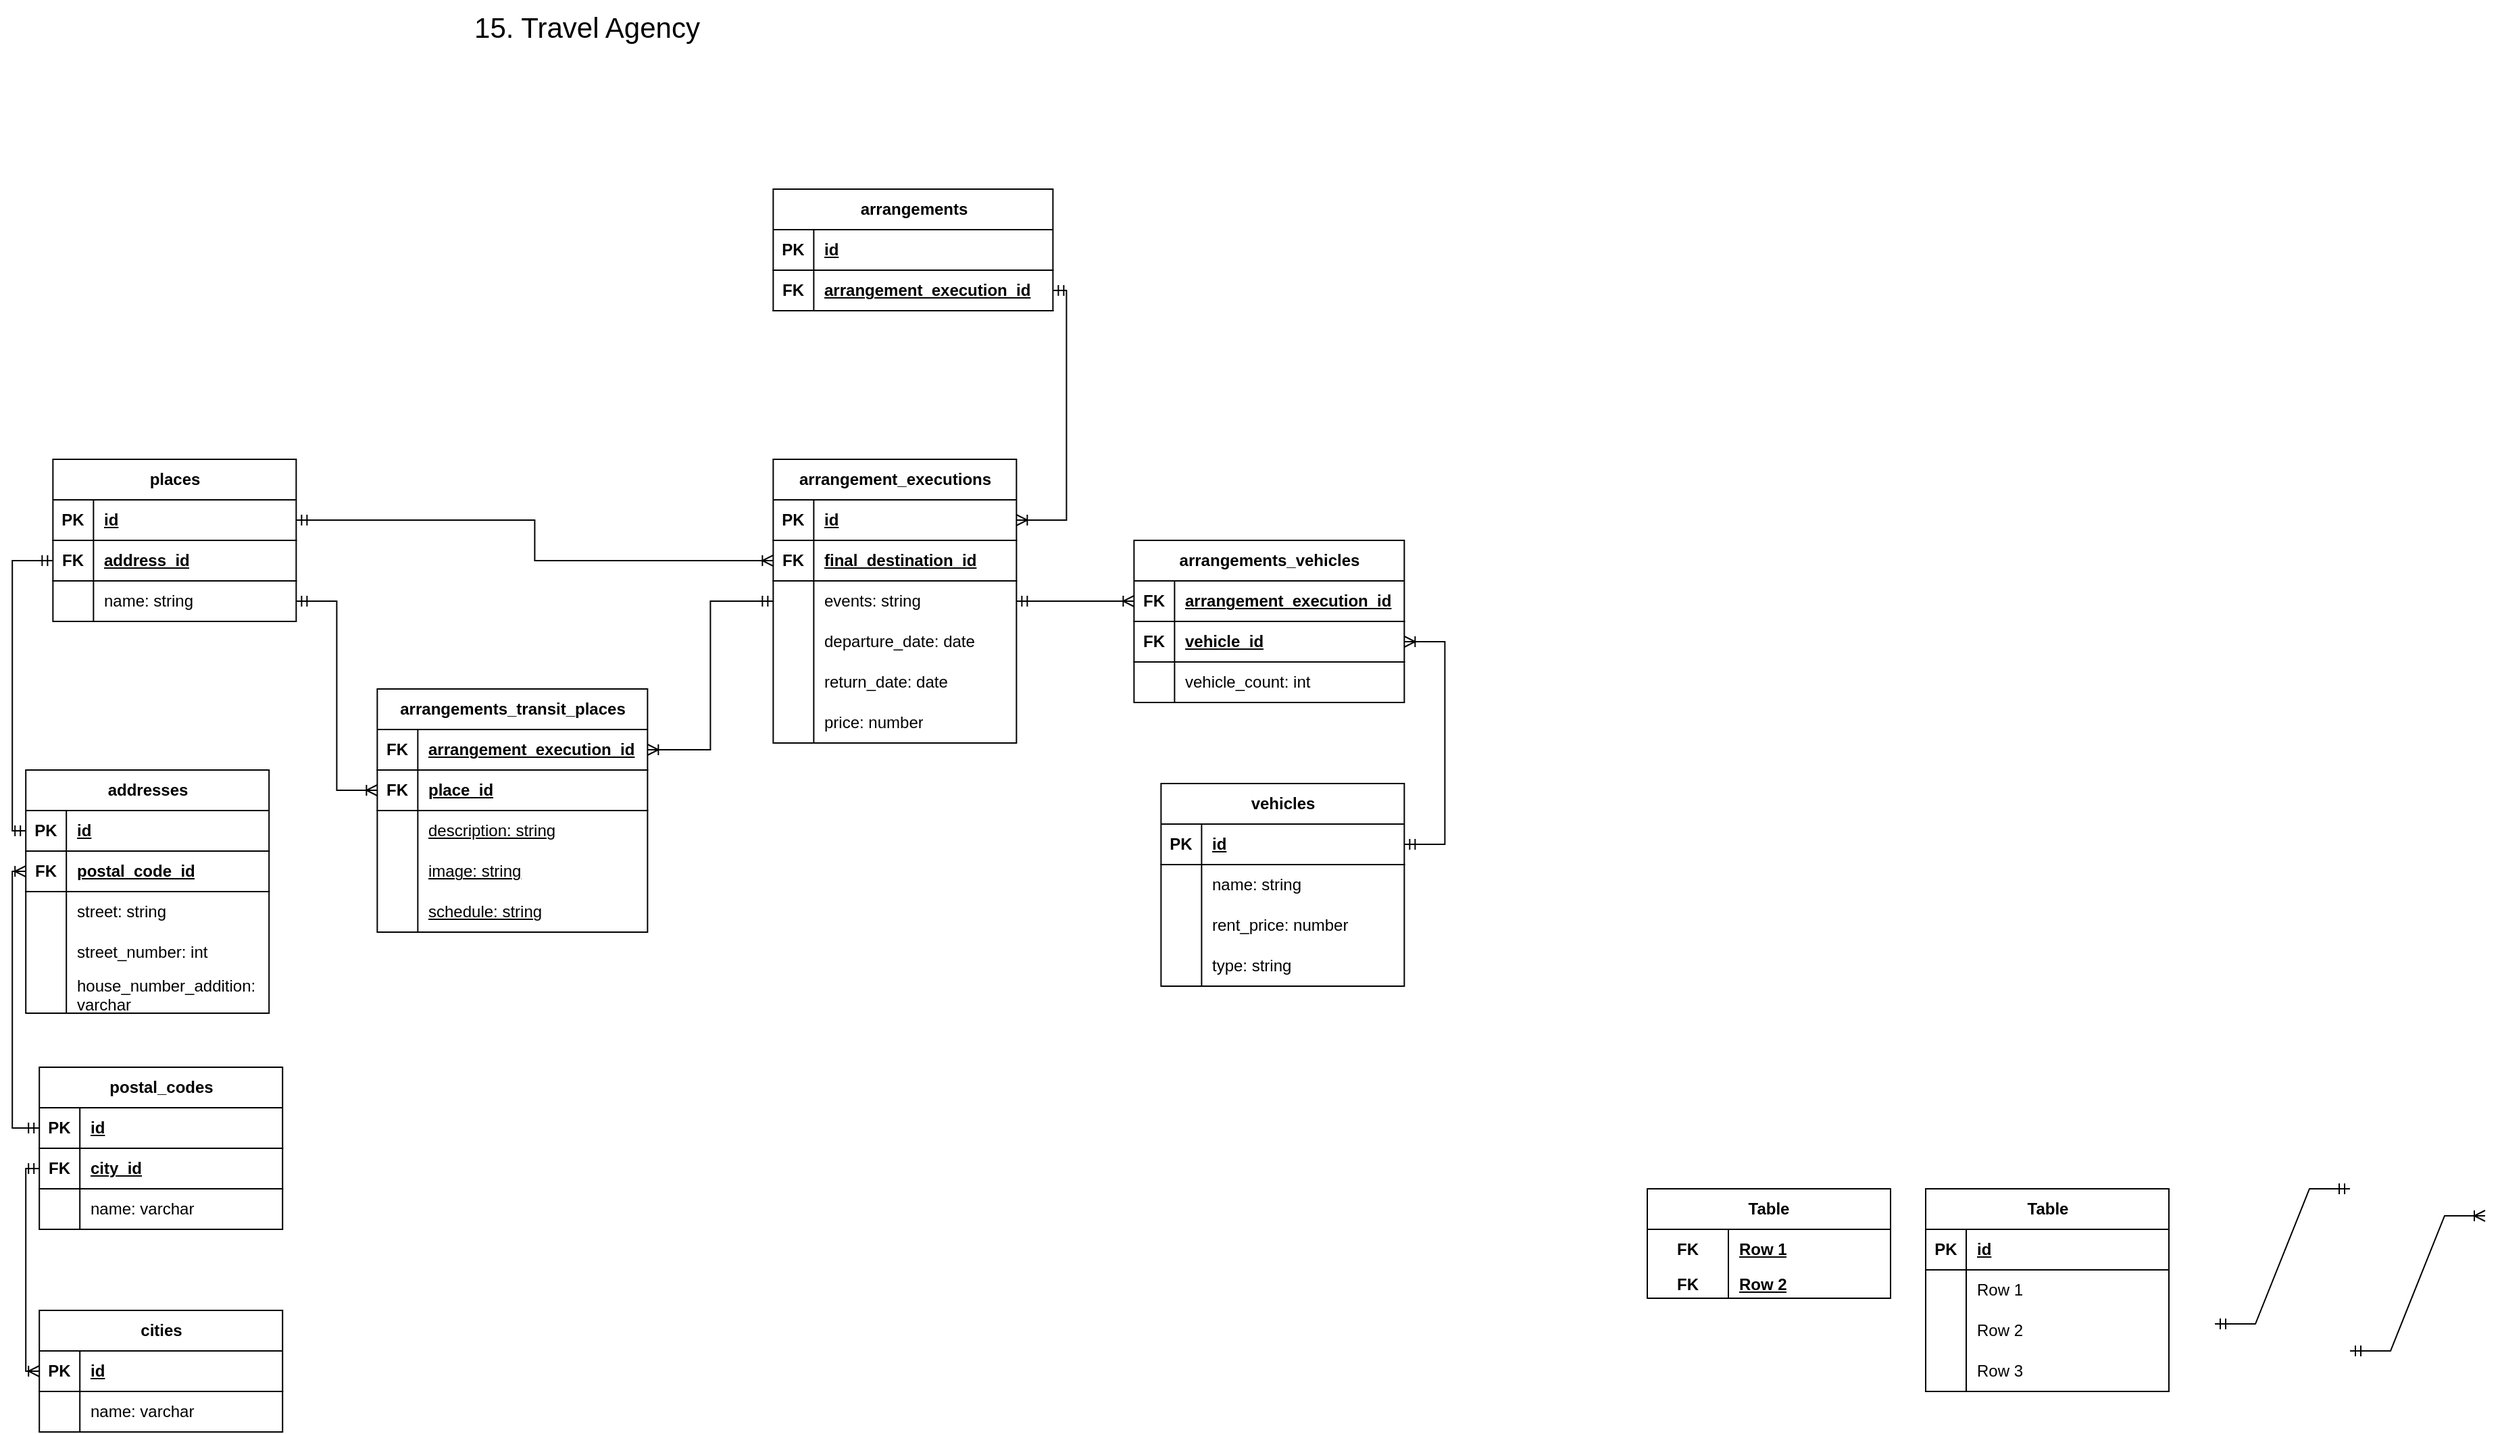 <mxfile version="28.1.1">
  <diagram name="Seite-1" id="urB55RUtCg_s1RahDvo6">
    <mxGraphModel dx="3420" dy="1351" grid="1" gridSize="10" guides="1" tooltips="1" connect="1" arrows="1" fold="1" page="1" pageScale="1" pageWidth="827" pageHeight="1169" math="0" shadow="0">
      <root>
        <mxCell id="0" />
        <mxCell id="1" parent="0" />
        <mxCell id="_gTQjSwzwXfEFSfCYyLg-3" value="&lt;font style=&quot;font-size: 21px;&quot;&gt;15. Travel Agency&lt;/font&gt;" style="text;html=1;align=center;verticalAlign=middle;resizable=0;points=[];autosize=1;strokeColor=none;fillColor=none;" parent="1" vertex="1">
          <mxGeometry x="-370" y="80" width="190" height="40" as="geometry" />
        </mxCell>
        <mxCell id="hKWbNwqri_HX_HEtsXe0-7" value="arrangement_executions" style="shape=table;startSize=30;container=1;collapsible=1;childLayout=tableLayout;fixedRows=1;rowLines=0;fontStyle=1;align=center;resizeLast=1;html=1;" parent="1" vertex="1">
          <mxGeometry x="-136.82" y="420" width="180" height="210" as="geometry" />
        </mxCell>
        <mxCell id="hKWbNwqri_HX_HEtsXe0-8" value="" style="shape=tableRow;horizontal=0;startSize=0;swimlaneHead=0;swimlaneBody=0;fillColor=none;collapsible=0;dropTarget=0;points=[[0,0.5],[1,0.5]];portConstraint=eastwest;top=0;left=0;right=0;bottom=1;" parent="hKWbNwqri_HX_HEtsXe0-7" vertex="1">
          <mxGeometry y="30" width="180" height="30" as="geometry" />
        </mxCell>
        <mxCell id="hKWbNwqri_HX_HEtsXe0-9" value="PK" style="shape=partialRectangle;connectable=0;fillColor=none;top=0;left=0;bottom=0;right=0;fontStyle=1;overflow=hidden;whiteSpace=wrap;html=1;" parent="hKWbNwqri_HX_HEtsXe0-8" vertex="1">
          <mxGeometry width="30" height="30" as="geometry">
            <mxRectangle width="30" height="30" as="alternateBounds" />
          </mxGeometry>
        </mxCell>
        <mxCell id="hKWbNwqri_HX_HEtsXe0-10" value="id" style="shape=partialRectangle;connectable=0;fillColor=none;top=0;left=0;bottom=0;right=0;align=left;spacingLeft=6;fontStyle=5;overflow=hidden;whiteSpace=wrap;html=1;" parent="hKWbNwqri_HX_HEtsXe0-8" vertex="1">
          <mxGeometry x="30" width="150" height="30" as="geometry">
            <mxRectangle width="150" height="30" as="alternateBounds" />
          </mxGeometry>
        </mxCell>
        <mxCell id="hKWbNwqri_HX_HEtsXe0-61" value="" style="shape=tableRow;horizontal=0;startSize=0;swimlaneHead=0;swimlaneBody=0;fillColor=none;collapsible=0;dropTarget=0;points=[[0,0.5],[1,0.5]];portConstraint=eastwest;top=0;left=0;right=0;bottom=1;" parent="hKWbNwqri_HX_HEtsXe0-7" vertex="1">
          <mxGeometry y="60" width="180" height="30" as="geometry" />
        </mxCell>
        <mxCell id="hKWbNwqri_HX_HEtsXe0-62" value="FK" style="shape=partialRectangle;connectable=0;fillColor=none;top=0;left=0;bottom=0;right=0;fontStyle=1;overflow=hidden;whiteSpace=wrap;html=1;" parent="hKWbNwqri_HX_HEtsXe0-61" vertex="1">
          <mxGeometry width="30" height="30" as="geometry">
            <mxRectangle width="30" height="30" as="alternateBounds" />
          </mxGeometry>
        </mxCell>
        <mxCell id="hKWbNwqri_HX_HEtsXe0-63" value="final_destination_id" style="shape=partialRectangle;connectable=0;fillColor=none;top=0;left=0;bottom=0;right=0;align=left;spacingLeft=6;fontStyle=5;overflow=hidden;whiteSpace=wrap;html=1;" parent="hKWbNwqri_HX_HEtsXe0-61" vertex="1">
          <mxGeometry x="30" width="150" height="30" as="geometry">
            <mxRectangle width="150" height="30" as="alternateBounds" />
          </mxGeometry>
        </mxCell>
        <mxCell id="hKWbNwqri_HX_HEtsXe0-11" value="" style="shape=tableRow;horizontal=0;startSize=0;swimlaneHead=0;swimlaneBody=0;fillColor=none;collapsible=0;dropTarget=0;points=[[0,0.5],[1,0.5]];portConstraint=eastwest;top=0;left=0;right=0;bottom=0;" parent="hKWbNwqri_HX_HEtsXe0-7" vertex="1">
          <mxGeometry y="90" width="180" height="30" as="geometry" />
        </mxCell>
        <mxCell id="hKWbNwqri_HX_HEtsXe0-12" value="" style="shape=partialRectangle;connectable=0;fillColor=none;top=0;left=0;bottom=0;right=0;editable=1;overflow=hidden;whiteSpace=wrap;html=1;" parent="hKWbNwqri_HX_HEtsXe0-11" vertex="1">
          <mxGeometry width="30" height="30" as="geometry">
            <mxRectangle width="30" height="30" as="alternateBounds" />
          </mxGeometry>
        </mxCell>
        <mxCell id="hKWbNwqri_HX_HEtsXe0-13" value="events: string" style="shape=partialRectangle;connectable=0;fillColor=none;top=0;left=0;bottom=0;right=0;align=left;spacingLeft=6;overflow=hidden;whiteSpace=wrap;html=1;" parent="hKWbNwqri_HX_HEtsXe0-11" vertex="1">
          <mxGeometry x="30" width="150" height="30" as="geometry">
            <mxRectangle width="150" height="30" as="alternateBounds" />
          </mxGeometry>
        </mxCell>
        <mxCell id="hKWbNwqri_HX_HEtsXe0-14" value="" style="shape=tableRow;horizontal=0;startSize=0;swimlaneHead=0;swimlaneBody=0;fillColor=none;collapsible=0;dropTarget=0;points=[[0,0.5],[1,0.5]];portConstraint=eastwest;top=0;left=0;right=0;bottom=0;" parent="hKWbNwqri_HX_HEtsXe0-7" vertex="1">
          <mxGeometry y="120" width="180" height="30" as="geometry" />
        </mxCell>
        <mxCell id="hKWbNwqri_HX_HEtsXe0-15" value="" style="shape=partialRectangle;connectable=0;fillColor=none;top=0;left=0;bottom=0;right=0;editable=1;overflow=hidden;whiteSpace=wrap;html=1;" parent="hKWbNwqri_HX_HEtsXe0-14" vertex="1">
          <mxGeometry width="30" height="30" as="geometry">
            <mxRectangle width="30" height="30" as="alternateBounds" />
          </mxGeometry>
        </mxCell>
        <mxCell id="hKWbNwqri_HX_HEtsXe0-16" value="departure_date: date" style="shape=partialRectangle;connectable=0;fillColor=none;top=0;left=0;bottom=0;right=0;align=left;spacingLeft=6;overflow=hidden;whiteSpace=wrap;html=1;" parent="hKWbNwqri_HX_HEtsXe0-14" vertex="1">
          <mxGeometry x="30" width="150" height="30" as="geometry">
            <mxRectangle width="150" height="30" as="alternateBounds" />
          </mxGeometry>
        </mxCell>
        <mxCell id="hKWbNwqri_HX_HEtsXe0-17" value="" style="shape=tableRow;horizontal=0;startSize=0;swimlaneHead=0;swimlaneBody=0;fillColor=none;collapsible=0;dropTarget=0;points=[[0,0.5],[1,0.5]];portConstraint=eastwest;top=0;left=0;right=0;bottom=0;" parent="hKWbNwqri_HX_HEtsXe0-7" vertex="1">
          <mxGeometry y="150" width="180" height="30" as="geometry" />
        </mxCell>
        <mxCell id="hKWbNwqri_HX_HEtsXe0-18" value="" style="shape=partialRectangle;connectable=0;fillColor=none;top=0;left=0;bottom=0;right=0;editable=1;overflow=hidden;whiteSpace=wrap;html=1;" parent="hKWbNwqri_HX_HEtsXe0-17" vertex="1">
          <mxGeometry width="30" height="30" as="geometry">
            <mxRectangle width="30" height="30" as="alternateBounds" />
          </mxGeometry>
        </mxCell>
        <mxCell id="hKWbNwqri_HX_HEtsXe0-19" value="return_date: date" style="shape=partialRectangle;connectable=0;fillColor=none;top=0;left=0;bottom=0;right=0;align=left;spacingLeft=6;overflow=hidden;whiteSpace=wrap;html=1;" parent="hKWbNwqri_HX_HEtsXe0-17" vertex="1">
          <mxGeometry x="30" width="150" height="30" as="geometry">
            <mxRectangle width="150" height="30" as="alternateBounds" />
          </mxGeometry>
        </mxCell>
        <mxCell id="hKWbNwqri_HX_HEtsXe0-113" value="" style="shape=tableRow;horizontal=0;startSize=0;swimlaneHead=0;swimlaneBody=0;fillColor=none;collapsible=0;dropTarget=0;points=[[0,0.5],[1,0.5]];portConstraint=eastwest;top=0;left=0;right=0;bottom=0;" parent="hKWbNwqri_HX_HEtsXe0-7" vertex="1">
          <mxGeometry y="180" width="180" height="30" as="geometry" />
        </mxCell>
        <mxCell id="hKWbNwqri_HX_HEtsXe0-114" value="" style="shape=partialRectangle;connectable=0;fillColor=none;top=0;left=0;bottom=0;right=0;editable=1;overflow=hidden;whiteSpace=wrap;html=1;" parent="hKWbNwqri_HX_HEtsXe0-113" vertex="1">
          <mxGeometry width="30" height="30" as="geometry">
            <mxRectangle width="30" height="30" as="alternateBounds" />
          </mxGeometry>
        </mxCell>
        <mxCell id="hKWbNwqri_HX_HEtsXe0-115" value="price: number" style="shape=partialRectangle;connectable=0;fillColor=none;top=0;left=0;bottom=0;right=0;align=left;spacingLeft=6;overflow=hidden;whiteSpace=wrap;html=1;" parent="hKWbNwqri_HX_HEtsXe0-113" vertex="1">
          <mxGeometry x="30" width="150" height="30" as="geometry">
            <mxRectangle width="150" height="30" as="alternateBounds" />
          </mxGeometry>
        </mxCell>
        <mxCell id="hKWbNwqri_HX_HEtsXe0-20" value="places" style="shape=table;startSize=30;container=1;collapsible=1;childLayout=tableLayout;fixedRows=1;rowLines=0;fontStyle=1;align=center;resizeLast=1;html=1;" parent="1" vertex="1">
          <mxGeometry x="-669.82" y="420" width="180" height="120" as="geometry" />
        </mxCell>
        <mxCell id="hKWbNwqri_HX_HEtsXe0-21" value="" style="shape=tableRow;horizontal=0;startSize=0;swimlaneHead=0;swimlaneBody=0;fillColor=none;collapsible=0;dropTarget=0;points=[[0,0.5],[1,0.5]];portConstraint=eastwest;top=0;left=0;right=0;bottom=1;" parent="hKWbNwqri_HX_HEtsXe0-20" vertex="1">
          <mxGeometry y="30" width="180" height="30" as="geometry" />
        </mxCell>
        <mxCell id="hKWbNwqri_HX_HEtsXe0-22" value="PK" style="shape=partialRectangle;connectable=0;fillColor=none;top=0;left=0;bottom=0;right=0;fontStyle=1;overflow=hidden;whiteSpace=wrap;html=1;" parent="hKWbNwqri_HX_HEtsXe0-21" vertex="1">
          <mxGeometry width="30" height="30" as="geometry">
            <mxRectangle width="30" height="30" as="alternateBounds" />
          </mxGeometry>
        </mxCell>
        <mxCell id="hKWbNwqri_HX_HEtsXe0-23" value="id" style="shape=partialRectangle;connectable=0;fillColor=none;top=0;left=0;bottom=0;right=0;align=left;spacingLeft=6;fontStyle=5;overflow=hidden;whiteSpace=wrap;html=1;" parent="hKWbNwqri_HX_HEtsXe0-21" vertex="1">
          <mxGeometry x="30" width="150" height="30" as="geometry">
            <mxRectangle width="150" height="30" as="alternateBounds" />
          </mxGeometry>
        </mxCell>
        <mxCell id="hKWbNwqri_HX_HEtsXe0-181" value="" style="shape=tableRow;horizontal=0;startSize=0;swimlaneHead=0;swimlaneBody=0;fillColor=none;collapsible=0;dropTarget=0;points=[[0,0.5],[1,0.5]];portConstraint=eastwest;top=0;left=0;right=0;bottom=1;" parent="hKWbNwqri_HX_HEtsXe0-20" vertex="1">
          <mxGeometry y="60" width="180" height="30" as="geometry" />
        </mxCell>
        <mxCell id="hKWbNwqri_HX_HEtsXe0-182" value="FK" style="shape=partialRectangle;connectable=0;fillColor=none;top=0;left=0;bottom=0;right=0;fontStyle=1;overflow=hidden;whiteSpace=wrap;html=1;" parent="hKWbNwqri_HX_HEtsXe0-181" vertex="1">
          <mxGeometry width="30" height="30" as="geometry">
            <mxRectangle width="30" height="30" as="alternateBounds" />
          </mxGeometry>
        </mxCell>
        <mxCell id="hKWbNwqri_HX_HEtsXe0-183" value="address_id" style="shape=partialRectangle;connectable=0;fillColor=none;top=0;left=0;bottom=0;right=0;align=left;spacingLeft=6;fontStyle=5;overflow=hidden;whiteSpace=wrap;html=1;" parent="hKWbNwqri_HX_HEtsXe0-181" vertex="1">
          <mxGeometry x="30" width="150" height="30" as="geometry">
            <mxRectangle width="150" height="30" as="alternateBounds" />
          </mxGeometry>
        </mxCell>
        <mxCell id="hKWbNwqri_HX_HEtsXe0-24" value="" style="shape=tableRow;horizontal=0;startSize=0;swimlaneHead=0;swimlaneBody=0;fillColor=none;collapsible=0;dropTarget=0;points=[[0,0.5],[1,0.5]];portConstraint=eastwest;top=0;left=0;right=0;bottom=0;" parent="hKWbNwqri_HX_HEtsXe0-20" vertex="1">
          <mxGeometry y="90" width="180" height="30" as="geometry" />
        </mxCell>
        <mxCell id="hKWbNwqri_HX_HEtsXe0-25" value="" style="shape=partialRectangle;connectable=0;fillColor=none;top=0;left=0;bottom=0;right=0;editable=1;overflow=hidden;whiteSpace=wrap;html=1;" parent="hKWbNwqri_HX_HEtsXe0-24" vertex="1">
          <mxGeometry width="30" height="30" as="geometry">
            <mxRectangle width="30" height="30" as="alternateBounds" />
          </mxGeometry>
        </mxCell>
        <mxCell id="hKWbNwqri_HX_HEtsXe0-26" value="name: string" style="shape=partialRectangle;connectable=0;fillColor=none;top=0;left=0;bottom=0;right=0;align=left;spacingLeft=6;overflow=hidden;whiteSpace=wrap;html=1;" parent="hKWbNwqri_HX_HEtsXe0-24" vertex="1">
          <mxGeometry x="30" width="150" height="30" as="geometry">
            <mxRectangle width="150" height="30" as="alternateBounds" />
          </mxGeometry>
        </mxCell>
        <mxCell id="hKWbNwqri_HX_HEtsXe0-60" value="" style="edgeStyle=orthogonalEdgeStyle;fontSize=12;html=1;endArrow=ERoneToMany;startArrow=ERmandOne;rounded=0;exitX=1;exitY=0.5;exitDx=0;exitDy=0;entryX=0;entryY=0.5;entryDx=0;entryDy=0;" parent="1" source="hKWbNwqri_HX_HEtsXe0-21" target="hKWbNwqri_HX_HEtsXe0-61" edge="1">
          <mxGeometry width="100" height="100" relative="1" as="geometry">
            <mxPoint x="-246.82" y="465" as="sourcePoint" />
            <mxPoint x="-86.82" y="650" as="targetPoint" />
          </mxGeometry>
        </mxCell>
        <mxCell id="hKWbNwqri_HX_HEtsXe0-71" value="" style="edgeStyle=orthogonalEdgeStyle;fontSize=12;html=1;endArrow=ERoneToMany;startArrow=ERmandOne;rounded=0;entryX=1;entryY=0.5;entryDx=0;entryDy=0;exitX=0;exitY=0.5;exitDx=0;exitDy=0;" parent="1" source="hKWbNwqri_HX_HEtsXe0-11" target="hKWbNwqri_HX_HEtsXe0-360" edge="1">
          <mxGeometry width="100" height="100" relative="1" as="geometry">
            <mxPoint x="-196.82" y="790" as="sourcePoint" />
            <mxPoint x="-246.82" y="655" as="targetPoint" />
          </mxGeometry>
        </mxCell>
        <mxCell id="hKWbNwqri_HX_HEtsXe0-72" value="" style="edgeStyle=orthogonalEdgeStyle;fontSize=12;html=1;endArrow=ERoneToMany;startArrow=ERmandOne;rounded=0;entryX=0;entryY=0.5;entryDx=0;entryDy=0;exitX=1;exitY=0.5;exitDx=0;exitDy=0;" parent="1" source="hKWbNwqri_HX_HEtsXe0-24" target="hKWbNwqri_HX_HEtsXe0-372" edge="1">
          <mxGeometry width="100" height="100" relative="1" as="geometry">
            <mxPoint x="-566.82" y="765" as="sourcePoint" />
            <mxPoint x="-426.82" y="680.5" as="targetPoint" />
          </mxGeometry>
        </mxCell>
        <mxCell id="hKWbNwqri_HX_HEtsXe0-116" value="vehicles" style="shape=table;startSize=30;container=1;collapsible=1;childLayout=tableLayout;fixedRows=1;rowLines=0;fontStyle=1;align=center;resizeLast=1;html=1;" parent="1" vertex="1">
          <mxGeometry x="150.18" y="660" width="180" height="150" as="geometry" />
        </mxCell>
        <mxCell id="hKWbNwqri_HX_HEtsXe0-117" value="" style="shape=tableRow;horizontal=0;startSize=0;swimlaneHead=0;swimlaneBody=0;fillColor=none;collapsible=0;dropTarget=0;points=[[0,0.5],[1,0.5]];portConstraint=eastwest;top=0;left=0;right=0;bottom=1;" parent="hKWbNwqri_HX_HEtsXe0-116" vertex="1">
          <mxGeometry y="30" width="180" height="30" as="geometry" />
        </mxCell>
        <mxCell id="hKWbNwqri_HX_HEtsXe0-118" value="PK" style="shape=partialRectangle;connectable=0;fillColor=none;top=0;left=0;bottom=0;right=0;fontStyle=1;overflow=hidden;whiteSpace=wrap;html=1;" parent="hKWbNwqri_HX_HEtsXe0-117" vertex="1">
          <mxGeometry width="30" height="30" as="geometry">
            <mxRectangle width="30" height="30" as="alternateBounds" />
          </mxGeometry>
        </mxCell>
        <mxCell id="hKWbNwqri_HX_HEtsXe0-119" value="id" style="shape=partialRectangle;connectable=0;fillColor=none;top=0;left=0;bottom=0;right=0;align=left;spacingLeft=6;fontStyle=5;overflow=hidden;whiteSpace=wrap;html=1;" parent="hKWbNwqri_HX_HEtsXe0-117" vertex="1">
          <mxGeometry x="30" width="150" height="30" as="geometry">
            <mxRectangle width="150" height="30" as="alternateBounds" />
          </mxGeometry>
        </mxCell>
        <mxCell id="hKWbNwqri_HX_HEtsXe0-120" value="" style="shape=tableRow;horizontal=0;startSize=0;swimlaneHead=0;swimlaneBody=0;fillColor=none;collapsible=0;dropTarget=0;points=[[0,0.5],[1,0.5]];portConstraint=eastwest;top=0;left=0;right=0;bottom=0;" parent="hKWbNwqri_HX_HEtsXe0-116" vertex="1">
          <mxGeometry y="60" width="180" height="30" as="geometry" />
        </mxCell>
        <mxCell id="hKWbNwqri_HX_HEtsXe0-121" value="" style="shape=partialRectangle;connectable=0;fillColor=none;top=0;left=0;bottom=0;right=0;editable=1;overflow=hidden;whiteSpace=wrap;html=1;" parent="hKWbNwqri_HX_HEtsXe0-120" vertex="1">
          <mxGeometry width="30" height="30" as="geometry">
            <mxRectangle width="30" height="30" as="alternateBounds" />
          </mxGeometry>
        </mxCell>
        <mxCell id="hKWbNwqri_HX_HEtsXe0-122" value="name: string" style="shape=partialRectangle;connectable=0;fillColor=none;top=0;left=0;bottom=0;right=0;align=left;spacingLeft=6;overflow=hidden;whiteSpace=wrap;html=1;" parent="hKWbNwqri_HX_HEtsXe0-120" vertex="1">
          <mxGeometry x="30" width="150" height="30" as="geometry">
            <mxRectangle width="150" height="30" as="alternateBounds" />
          </mxGeometry>
        </mxCell>
        <mxCell id="hKWbNwqri_HX_HEtsXe0-126" value="" style="shape=tableRow;horizontal=0;startSize=0;swimlaneHead=0;swimlaneBody=0;fillColor=none;collapsible=0;dropTarget=0;points=[[0,0.5],[1,0.5]];portConstraint=eastwest;top=0;left=0;right=0;bottom=0;" parent="hKWbNwqri_HX_HEtsXe0-116" vertex="1">
          <mxGeometry y="90" width="180" height="30" as="geometry" />
        </mxCell>
        <mxCell id="hKWbNwqri_HX_HEtsXe0-127" value="" style="shape=partialRectangle;connectable=0;fillColor=none;top=0;left=0;bottom=0;right=0;editable=1;overflow=hidden;whiteSpace=wrap;html=1;" parent="hKWbNwqri_HX_HEtsXe0-126" vertex="1">
          <mxGeometry width="30" height="30" as="geometry">
            <mxRectangle width="30" height="30" as="alternateBounds" />
          </mxGeometry>
        </mxCell>
        <mxCell id="hKWbNwqri_HX_HEtsXe0-128" value="rent_price: number" style="shape=partialRectangle;connectable=0;fillColor=none;top=0;left=0;bottom=0;right=0;align=left;spacingLeft=6;overflow=hidden;whiteSpace=wrap;html=1;" parent="hKWbNwqri_HX_HEtsXe0-126" vertex="1">
          <mxGeometry x="30" width="150" height="30" as="geometry">
            <mxRectangle width="150" height="30" as="alternateBounds" />
          </mxGeometry>
        </mxCell>
        <mxCell id="hKWbNwqri_HX_HEtsXe0-138" value="" style="shape=tableRow;horizontal=0;startSize=0;swimlaneHead=0;swimlaneBody=0;fillColor=none;collapsible=0;dropTarget=0;points=[[0,0.5],[1,0.5]];portConstraint=eastwest;top=0;left=0;right=0;bottom=0;" parent="hKWbNwqri_HX_HEtsXe0-116" vertex="1">
          <mxGeometry y="120" width="180" height="30" as="geometry" />
        </mxCell>
        <mxCell id="hKWbNwqri_HX_HEtsXe0-139" value="" style="shape=partialRectangle;connectable=0;fillColor=none;top=0;left=0;bottom=0;right=0;editable=1;overflow=hidden;whiteSpace=wrap;html=1;" parent="hKWbNwqri_HX_HEtsXe0-138" vertex="1">
          <mxGeometry width="30" height="30" as="geometry">
            <mxRectangle width="30" height="30" as="alternateBounds" />
          </mxGeometry>
        </mxCell>
        <mxCell id="hKWbNwqri_HX_HEtsXe0-140" value="type: string" style="shape=partialRectangle;connectable=0;fillColor=none;top=0;left=0;bottom=0;right=0;align=left;spacingLeft=6;overflow=hidden;whiteSpace=wrap;html=1;" parent="hKWbNwqri_HX_HEtsXe0-138" vertex="1">
          <mxGeometry x="30" width="150" height="30" as="geometry">
            <mxRectangle width="150" height="30" as="alternateBounds" />
          </mxGeometry>
        </mxCell>
        <mxCell id="hKWbNwqri_HX_HEtsXe0-136" value="" style="edgeStyle=orthogonalEdgeStyle;fontSize=12;html=1;endArrow=ERoneToMany;startArrow=ERmandOne;rounded=0;entryX=1;entryY=0.5;entryDx=0;entryDy=0;exitX=1;exitY=0.5;exitDx=0;exitDy=0;" parent="1" source="hKWbNwqri_HX_HEtsXe0-117" target="hKWbNwqri_HX_HEtsXe0-157" edge="1">
          <mxGeometry width="100" height="100" relative="1" as="geometry">
            <mxPoint x="466.1" y="742.5" as="sourcePoint" />
            <mxPoint x="656.1" y="600" as="targetPoint" />
            <Array as="points">
              <mxPoint x="360.18" y="705" />
              <mxPoint x="360.18" y="555" />
            </Array>
          </mxGeometry>
        </mxCell>
        <mxCell id="hKWbNwqri_HX_HEtsXe0-137" value="" style="edgeStyle=orthogonalEdgeStyle;fontSize=12;html=1;endArrow=ERoneToMany;startArrow=ERmandOne;rounded=0;entryX=0;entryY=0.5;entryDx=0;entryDy=0;exitX=1;exitY=0.5;exitDx=0;exitDy=0;" parent="1" source="hKWbNwqri_HX_HEtsXe0-11" target="hKWbNwqri_HX_HEtsXe0-145" edge="1">
          <mxGeometry width="100" height="100" relative="1" as="geometry">
            <mxPoint x="73.18" y="465" as="sourcePoint" />
            <mxPoint x="143.18" y="465" as="targetPoint" />
          </mxGeometry>
        </mxCell>
        <mxCell id="hKWbNwqri_HX_HEtsXe0-144" value="arrangements_vehicles" style="shape=table;startSize=30;container=1;collapsible=1;childLayout=tableLayout;fixedRows=1;rowLines=0;fontStyle=1;align=center;resizeLast=1;html=1;" parent="1" vertex="1">
          <mxGeometry x="130.18" y="480" width="200" height="120" as="geometry" />
        </mxCell>
        <mxCell id="hKWbNwqri_HX_HEtsXe0-145" value="" style="shape=tableRow;horizontal=0;startSize=0;swimlaneHead=0;swimlaneBody=0;fillColor=none;collapsible=0;dropTarget=0;points=[[0,0.5],[1,0.5]];portConstraint=eastwest;top=0;left=0;right=0;bottom=1;" parent="hKWbNwqri_HX_HEtsXe0-144" vertex="1">
          <mxGeometry y="30" width="200" height="30" as="geometry" />
        </mxCell>
        <mxCell id="hKWbNwqri_HX_HEtsXe0-146" value="FK" style="shape=partialRectangle;connectable=0;fillColor=none;top=0;left=0;bottom=0;right=0;fontStyle=1;overflow=hidden;whiteSpace=wrap;html=1;" parent="hKWbNwqri_HX_HEtsXe0-145" vertex="1">
          <mxGeometry width="30" height="30" as="geometry">
            <mxRectangle width="30" height="30" as="alternateBounds" />
          </mxGeometry>
        </mxCell>
        <mxCell id="hKWbNwqri_HX_HEtsXe0-147" value="&lt;span style=&quot;text-align: center; text-wrap-mode: nowrap;&quot;&gt;arrangement_execution_id&lt;/span&gt;" style="shape=partialRectangle;connectable=0;fillColor=none;top=0;left=0;bottom=0;right=0;align=left;spacingLeft=6;fontStyle=5;overflow=hidden;whiteSpace=wrap;html=1;" parent="hKWbNwqri_HX_HEtsXe0-145" vertex="1">
          <mxGeometry x="30" width="170" height="30" as="geometry">
            <mxRectangle width="170" height="30" as="alternateBounds" />
          </mxGeometry>
        </mxCell>
        <mxCell id="hKWbNwqri_HX_HEtsXe0-157" value="" style="shape=tableRow;horizontal=0;startSize=0;swimlaneHead=0;swimlaneBody=0;fillColor=none;collapsible=0;dropTarget=0;points=[[0,0.5],[1,0.5]];portConstraint=eastwest;top=0;left=0;right=0;bottom=1;" parent="hKWbNwqri_HX_HEtsXe0-144" vertex="1">
          <mxGeometry y="60" width="200" height="30" as="geometry" />
        </mxCell>
        <mxCell id="hKWbNwqri_HX_HEtsXe0-158" value="FK" style="shape=partialRectangle;connectable=0;fillColor=none;top=0;left=0;bottom=0;right=0;fontStyle=1;overflow=hidden;whiteSpace=wrap;html=1;" parent="hKWbNwqri_HX_HEtsXe0-157" vertex="1">
          <mxGeometry width="30" height="30" as="geometry">
            <mxRectangle width="30" height="30" as="alternateBounds" />
          </mxGeometry>
        </mxCell>
        <mxCell id="hKWbNwqri_HX_HEtsXe0-159" value="&lt;span style=&quot;text-align: center; text-wrap-mode: nowrap;&quot;&gt;vehicle_id&lt;/span&gt;" style="shape=partialRectangle;connectable=0;fillColor=none;top=0;left=0;bottom=0;right=0;align=left;spacingLeft=6;fontStyle=5;overflow=hidden;whiteSpace=wrap;html=1;" parent="hKWbNwqri_HX_HEtsXe0-157" vertex="1">
          <mxGeometry x="30" width="170" height="30" as="geometry">
            <mxRectangle width="170" height="30" as="alternateBounds" />
          </mxGeometry>
        </mxCell>
        <mxCell id="hKWbNwqri_HX_HEtsXe0-148" value="" style="shape=tableRow;horizontal=0;startSize=0;swimlaneHead=0;swimlaneBody=0;fillColor=none;collapsible=0;dropTarget=0;points=[[0,0.5],[1,0.5]];portConstraint=eastwest;top=0;left=0;right=0;bottom=0;" parent="hKWbNwqri_HX_HEtsXe0-144" vertex="1">
          <mxGeometry y="90" width="200" height="30" as="geometry" />
        </mxCell>
        <mxCell id="hKWbNwqri_HX_HEtsXe0-149" value="" style="shape=partialRectangle;connectable=0;fillColor=none;top=0;left=0;bottom=0;right=0;editable=1;overflow=hidden;whiteSpace=wrap;html=1;" parent="hKWbNwqri_HX_HEtsXe0-148" vertex="1">
          <mxGeometry width="30" height="30" as="geometry">
            <mxRectangle width="30" height="30" as="alternateBounds" />
          </mxGeometry>
        </mxCell>
        <mxCell id="hKWbNwqri_HX_HEtsXe0-150" value="vehicle_count: int" style="shape=partialRectangle;connectable=0;fillColor=none;top=0;left=0;bottom=0;right=0;align=left;spacingLeft=6;overflow=hidden;whiteSpace=wrap;html=1;" parent="hKWbNwqri_HX_HEtsXe0-148" vertex="1">
          <mxGeometry x="30" width="170" height="30" as="geometry">
            <mxRectangle width="170" height="30" as="alternateBounds" />
          </mxGeometry>
        </mxCell>
        <mxCell id="hKWbNwqri_HX_HEtsXe0-184" value="addresses" style="shape=table;startSize=30;container=1;collapsible=1;childLayout=tableLayout;fixedRows=1;rowLines=0;fontStyle=1;align=center;resizeLast=1;html=1;" parent="1" vertex="1">
          <mxGeometry x="-689.9" y="650" width="180" height="180" as="geometry" />
        </mxCell>
        <mxCell id="hKWbNwqri_HX_HEtsXe0-185" value="" style="shape=tableRow;horizontal=0;startSize=0;swimlaneHead=0;swimlaneBody=0;fillColor=none;collapsible=0;dropTarget=0;points=[[0,0.5],[1,0.5]];portConstraint=eastwest;top=0;left=0;right=0;bottom=1;" parent="hKWbNwqri_HX_HEtsXe0-184" vertex="1">
          <mxGeometry y="30" width="180" height="30" as="geometry" />
        </mxCell>
        <mxCell id="hKWbNwqri_HX_HEtsXe0-186" value="PK" style="shape=partialRectangle;connectable=0;fillColor=none;top=0;left=0;bottom=0;right=0;fontStyle=1;overflow=hidden;whiteSpace=wrap;html=1;" parent="hKWbNwqri_HX_HEtsXe0-185" vertex="1">
          <mxGeometry width="30" height="30" as="geometry">
            <mxRectangle width="30" height="30" as="alternateBounds" />
          </mxGeometry>
        </mxCell>
        <mxCell id="hKWbNwqri_HX_HEtsXe0-187" value="id" style="shape=partialRectangle;connectable=0;fillColor=none;top=0;left=0;bottom=0;right=0;align=left;spacingLeft=6;fontStyle=5;overflow=hidden;whiteSpace=wrap;html=1;" parent="hKWbNwqri_HX_HEtsXe0-185" vertex="1">
          <mxGeometry x="30" width="150" height="30" as="geometry">
            <mxRectangle width="150" height="30" as="alternateBounds" />
          </mxGeometry>
        </mxCell>
        <mxCell id="hKWbNwqri_HX_HEtsXe0-245" value="" style="shape=tableRow;horizontal=0;startSize=0;swimlaneHead=0;swimlaneBody=0;fillColor=none;collapsible=0;dropTarget=0;points=[[0,0.5],[1,0.5]];portConstraint=eastwest;top=0;left=0;right=0;bottom=1;" parent="hKWbNwqri_HX_HEtsXe0-184" vertex="1">
          <mxGeometry y="60" width="180" height="30" as="geometry" />
        </mxCell>
        <mxCell id="hKWbNwqri_HX_HEtsXe0-246" value="FK" style="shape=partialRectangle;connectable=0;fillColor=none;top=0;left=0;bottom=0;right=0;fontStyle=1;overflow=hidden;whiteSpace=wrap;html=1;" parent="hKWbNwqri_HX_HEtsXe0-245" vertex="1">
          <mxGeometry width="30" height="30" as="geometry">
            <mxRectangle width="30" height="30" as="alternateBounds" />
          </mxGeometry>
        </mxCell>
        <mxCell id="hKWbNwqri_HX_HEtsXe0-247" value="&lt;span style=&quot;text-align: center; text-wrap-mode: nowrap;&quot;&gt;postal_code_id&lt;/span&gt;" style="shape=partialRectangle;connectable=0;fillColor=none;top=0;left=0;bottom=0;right=0;align=left;spacingLeft=6;fontStyle=5;overflow=hidden;whiteSpace=wrap;html=1;" parent="hKWbNwqri_HX_HEtsXe0-245" vertex="1">
          <mxGeometry x="30" width="150" height="30" as="geometry">
            <mxRectangle width="150" height="30" as="alternateBounds" />
          </mxGeometry>
        </mxCell>
        <mxCell id="hKWbNwqri_HX_HEtsXe0-191" value="" style="shape=tableRow;horizontal=0;startSize=0;swimlaneHead=0;swimlaneBody=0;fillColor=none;collapsible=0;dropTarget=0;points=[[0,0.5],[1,0.5]];portConstraint=eastwest;top=0;left=0;right=0;bottom=0;" parent="hKWbNwqri_HX_HEtsXe0-184" vertex="1">
          <mxGeometry y="90" width="180" height="30" as="geometry" />
        </mxCell>
        <mxCell id="hKWbNwqri_HX_HEtsXe0-192" value="" style="shape=partialRectangle;connectable=0;fillColor=none;top=0;left=0;bottom=0;right=0;editable=1;overflow=hidden;whiteSpace=wrap;html=1;" parent="hKWbNwqri_HX_HEtsXe0-191" vertex="1">
          <mxGeometry width="30" height="30" as="geometry">
            <mxRectangle width="30" height="30" as="alternateBounds" />
          </mxGeometry>
        </mxCell>
        <mxCell id="hKWbNwqri_HX_HEtsXe0-193" value="street: string" style="shape=partialRectangle;connectable=0;fillColor=none;top=0;left=0;bottom=0;right=0;align=left;spacingLeft=6;overflow=hidden;whiteSpace=wrap;html=1;" parent="hKWbNwqri_HX_HEtsXe0-191" vertex="1">
          <mxGeometry x="30" width="150" height="30" as="geometry">
            <mxRectangle width="150" height="30" as="alternateBounds" />
          </mxGeometry>
        </mxCell>
        <mxCell id="hKWbNwqri_HX_HEtsXe0-194" value="" style="shape=tableRow;horizontal=0;startSize=0;swimlaneHead=0;swimlaneBody=0;fillColor=none;collapsible=0;dropTarget=0;points=[[0,0.5],[1,0.5]];portConstraint=eastwest;top=0;left=0;right=0;bottom=0;" parent="hKWbNwqri_HX_HEtsXe0-184" vertex="1">
          <mxGeometry y="120" width="180" height="30" as="geometry" />
        </mxCell>
        <mxCell id="hKWbNwqri_HX_HEtsXe0-195" value="" style="shape=partialRectangle;connectable=0;fillColor=none;top=0;left=0;bottom=0;right=0;editable=1;overflow=hidden;whiteSpace=wrap;html=1;" parent="hKWbNwqri_HX_HEtsXe0-194" vertex="1">
          <mxGeometry width="30" height="30" as="geometry">
            <mxRectangle width="30" height="30" as="alternateBounds" />
          </mxGeometry>
        </mxCell>
        <mxCell id="hKWbNwqri_HX_HEtsXe0-196" value="street_number: int" style="shape=partialRectangle;connectable=0;fillColor=none;top=0;left=0;bottom=0;right=0;align=left;spacingLeft=6;overflow=hidden;whiteSpace=wrap;html=1;" parent="hKWbNwqri_HX_HEtsXe0-194" vertex="1">
          <mxGeometry x="30" width="150" height="30" as="geometry">
            <mxRectangle width="150" height="30" as="alternateBounds" />
          </mxGeometry>
        </mxCell>
        <mxCell id="hKWbNwqri_HX_HEtsXe0-224" value="" style="shape=tableRow;horizontal=0;startSize=0;swimlaneHead=0;swimlaneBody=0;fillColor=none;collapsible=0;dropTarget=0;points=[[0,0.5],[1,0.5]];portConstraint=eastwest;top=0;left=0;right=0;bottom=0;" parent="hKWbNwqri_HX_HEtsXe0-184" vertex="1">
          <mxGeometry y="150" width="180" height="30" as="geometry" />
        </mxCell>
        <mxCell id="hKWbNwqri_HX_HEtsXe0-225" value="" style="shape=partialRectangle;connectable=0;fillColor=none;top=0;left=0;bottom=0;right=0;editable=1;overflow=hidden;whiteSpace=wrap;html=1;" parent="hKWbNwqri_HX_HEtsXe0-224" vertex="1">
          <mxGeometry width="30" height="30" as="geometry">
            <mxRectangle width="30" height="30" as="alternateBounds" />
          </mxGeometry>
        </mxCell>
        <mxCell id="hKWbNwqri_HX_HEtsXe0-226" value="house_number_addition: varchar" style="shape=partialRectangle;connectable=0;fillColor=none;top=0;left=0;bottom=0;right=0;align=left;spacingLeft=6;overflow=hidden;whiteSpace=wrap;html=1;" parent="hKWbNwqri_HX_HEtsXe0-224" vertex="1">
          <mxGeometry x="30" width="150" height="30" as="geometry">
            <mxRectangle width="150" height="30" as="alternateBounds" />
          </mxGeometry>
        </mxCell>
        <mxCell id="hKWbNwqri_HX_HEtsXe0-197" value="" style="edgeStyle=orthogonalEdgeStyle;fontSize=12;html=1;endArrow=ERmandOne;startArrow=ERmandOne;rounded=0;entryX=0;entryY=0.5;entryDx=0;entryDy=0;exitX=0;exitY=0.25;exitDx=0;exitDy=0;" parent="1" source="hKWbNwqri_HX_HEtsXe0-184" target="hKWbNwqri_HX_HEtsXe0-181" edge="1">
          <mxGeometry width="100" height="100" relative="1" as="geometry">
            <mxPoint x="-709.94" y="604" as="sourcePoint" />
            <mxPoint x="-869.86" y="404" as="targetPoint" />
          </mxGeometry>
        </mxCell>
        <mxCell id="hKWbNwqri_HX_HEtsXe0-227" value="cities" style="shape=table;startSize=30;container=1;collapsible=1;childLayout=tableLayout;fixedRows=1;rowLines=0;fontStyle=1;align=center;resizeLast=1;html=1;" parent="1" vertex="1">
          <mxGeometry x="-679.9" y="1050" width="180" height="90" as="geometry" />
        </mxCell>
        <mxCell id="hKWbNwqri_HX_HEtsXe0-228" value="" style="shape=tableRow;horizontal=0;startSize=0;swimlaneHead=0;swimlaneBody=0;fillColor=none;collapsible=0;dropTarget=0;points=[[0,0.5],[1,0.5]];portConstraint=eastwest;top=0;left=0;right=0;bottom=1;" parent="hKWbNwqri_HX_HEtsXe0-227" vertex="1">
          <mxGeometry y="30" width="180" height="30" as="geometry" />
        </mxCell>
        <mxCell id="hKWbNwqri_HX_HEtsXe0-229" value="PK" style="shape=partialRectangle;connectable=0;fillColor=none;top=0;left=0;bottom=0;right=0;fontStyle=1;overflow=hidden;whiteSpace=wrap;html=1;" parent="hKWbNwqri_HX_HEtsXe0-228" vertex="1">
          <mxGeometry width="30" height="30" as="geometry">
            <mxRectangle width="30" height="30" as="alternateBounds" />
          </mxGeometry>
        </mxCell>
        <mxCell id="hKWbNwqri_HX_HEtsXe0-230" value="id" style="shape=partialRectangle;connectable=0;fillColor=none;top=0;left=0;bottom=0;right=0;align=left;spacingLeft=6;fontStyle=5;overflow=hidden;whiteSpace=wrap;html=1;" parent="hKWbNwqri_HX_HEtsXe0-228" vertex="1">
          <mxGeometry x="30" width="150" height="30" as="geometry">
            <mxRectangle width="150" height="30" as="alternateBounds" />
          </mxGeometry>
        </mxCell>
        <mxCell id="hKWbNwqri_HX_HEtsXe0-231" value="" style="shape=tableRow;horizontal=0;startSize=0;swimlaneHead=0;swimlaneBody=0;fillColor=none;collapsible=0;dropTarget=0;points=[[0,0.5],[1,0.5]];portConstraint=eastwest;top=0;left=0;right=0;bottom=0;" parent="hKWbNwqri_HX_HEtsXe0-227" vertex="1">
          <mxGeometry y="60" width="180" height="30" as="geometry" />
        </mxCell>
        <mxCell id="hKWbNwqri_HX_HEtsXe0-232" value="" style="shape=partialRectangle;connectable=0;fillColor=none;top=0;left=0;bottom=0;right=0;editable=1;overflow=hidden;whiteSpace=wrap;html=1;" parent="hKWbNwqri_HX_HEtsXe0-231" vertex="1">
          <mxGeometry width="30" height="30" as="geometry">
            <mxRectangle width="30" height="30" as="alternateBounds" />
          </mxGeometry>
        </mxCell>
        <mxCell id="hKWbNwqri_HX_HEtsXe0-233" value="name: varchar" style="shape=partialRectangle;connectable=0;fillColor=none;top=0;left=0;bottom=0;right=0;align=left;spacingLeft=6;overflow=hidden;whiteSpace=wrap;html=1;" parent="hKWbNwqri_HX_HEtsXe0-231" vertex="1">
          <mxGeometry x="30" width="150" height="30" as="geometry">
            <mxRectangle width="150" height="30" as="alternateBounds" />
          </mxGeometry>
        </mxCell>
        <mxCell id="hKWbNwqri_HX_HEtsXe0-234" value="postal_codes" style="shape=table;startSize=30;container=1;collapsible=1;childLayout=tableLayout;fixedRows=1;rowLines=0;fontStyle=1;align=center;resizeLast=1;html=1;" parent="1" vertex="1">
          <mxGeometry x="-679.9" y="870" width="180" height="120" as="geometry" />
        </mxCell>
        <mxCell id="hKWbNwqri_HX_HEtsXe0-235" value="" style="shape=tableRow;horizontal=0;startSize=0;swimlaneHead=0;swimlaneBody=0;fillColor=none;collapsible=0;dropTarget=0;points=[[0,0.5],[1,0.5]];portConstraint=eastwest;top=0;left=0;right=0;bottom=1;" parent="hKWbNwqri_HX_HEtsXe0-234" vertex="1">
          <mxGeometry y="30" width="180" height="30" as="geometry" />
        </mxCell>
        <mxCell id="hKWbNwqri_HX_HEtsXe0-236" value="PK" style="shape=partialRectangle;connectable=0;fillColor=none;top=0;left=0;bottom=0;right=0;fontStyle=1;overflow=hidden;whiteSpace=wrap;html=1;" parent="hKWbNwqri_HX_HEtsXe0-235" vertex="1">
          <mxGeometry width="30" height="30" as="geometry">
            <mxRectangle width="30" height="30" as="alternateBounds" />
          </mxGeometry>
        </mxCell>
        <mxCell id="hKWbNwqri_HX_HEtsXe0-237" value="id" style="shape=partialRectangle;connectable=0;fillColor=none;top=0;left=0;bottom=0;right=0;align=left;spacingLeft=6;fontStyle=5;overflow=hidden;whiteSpace=wrap;html=1;" parent="hKWbNwqri_HX_HEtsXe0-235" vertex="1">
          <mxGeometry x="30" width="150" height="30" as="geometry">
            <mxRectangle width="150" height="30" as="alternateBounds" />
          </mxGeometry>
        </mxCell>
        <mxCell id="hKWbNwqri_HX_HEtsXe0-238" value="" style="shape=tableRow;horizontal=0;startSize=0;swimlaneHead=0;swimlaneBody=0;fillColor=none;collapsible=0;dropTarget=0;points=[[0,0.5],[1,0.5]];portConstraint=eastwest;top=0;left=0;right=0;bottom=1;" parent="hKWbNwqri_HX_HEtsXe0-234" vertex="1">
          <mxGeometry y="60" width="180" height="30" as="geometry" />
        </mxCell>
        <mxCell id="hKWbNwqri_HX_HEtsXe0-239" value="FK" style="shape=partialRectangle;connectable=0;fillColor=none;top=0;left=0;bottom=0;right=0;fontStyle=1;overflow=hidden;whiteSpace=wrap;html=1;" parent="hKWbNwqri_HX_HEtsXe0-238" vertex="1">
          <mxGeometry width="30" height="30" as="geometry">
            <mxRectangle width="30" height="30" as="alternateBounds" />
          </mxGeometry>
        </mxCell>
        <mxCell id="hKWbNwqri_HX_HEtsXe0-240" value="city_id" style="shape=partialRectangle;connectable=0;fillColor=none;top=0;left=0;bottom=0;right=0;align=left;spacingLeft=6;fontStyle=5;overflow=hidden;whiteSpace=wrap;html=1;" parent="hKWbNwqri_HX_HEtsXe0-238" vertex="1">
          <mxGeometry x="30" width="150" height="30" as="geometry">
            <mxRectangle width="150" height="30" as="alternateBounds" />
          </mxGeometry>
        </mxCell>
        <mxCell id="hKWbNwqri_HX_HEtsXe0-241" value="" style="shape=tableRow;horizontal=0;startSize=0;swimlaneHead=0;swimlaneBody=0;fillColor=none;collapsible=0;dropTarget=0;points=[[0,0.5],[1,0.5]];portConstraint=eastwest;top=0;left=0;right=0;bottom=0;" parent="hKWbNwqri_HX_HEtsXe0-234" vertex="1">
          <mxGeometry y="90" width="180" height="30" as="geometry" />
        </mxCell>
        <mxCell id="hKWbNwqri_HX_HEtsXe0-242" value="" style="shape=partialRectangle;connectable=0;fillColor=none;top=0;left=0;bottom=0;right=0;editable=1;overflow=hidden;whiteSpace=wrap;html=1;" parent="hKWbNwqri_HX_HEtsXe0-241" vertex="1">
          <mxGeometry width="30" height="30" as="geometry">
            <mxRectangle width="30" height="30" as="alternateBounds" />
          </mxGeometry>
        </mxCell>
        <mxCell id="hKWbNwqri_HX_HEtsXe0-243" value="name: varchar" style="shape=partialRectangle;connectable=0;fillColor=none;top=0;left=0;bottom=0;right=0;align=left;spacingLeft=6;overflow=hidden;whiteSpace=wrap;html=1;" parent="hKWbNwqri_HX_HEtsXe0-241" vertex="1">
          <mxGeometry x="30" width="150" height="30" as="geometry">
            <mxRectangle width="150" height="30" as="alternateBounds" />
          </mxGeometry>
        </mxCell>
        <mxCell id="hKWbNwqri_HX_HEtsXe0-244" value="" style="edgeStyle=orthogonalEdgeStyle;fontSize=12;html=1;endArrow=ERoneToMany;startArrow=ERmandOne;rounded=0;entryX=0;entryY=0.5;entryDx=0;entryDy=0;exitX=0;exitY=0.5;exitDx=0;exitDy=0;" parent="1" source="hKWbNwqri_HX_HEtsXe0-238" target="hKWbNwqri_HX_HEtsXe0-228" edge="1">
          <mxGeometry width="100" height="100" relative="1" as="geometry">
            <mxPoint x="-319.9" y="995" as="sourcePoint" />
            <mxPoint x="-299.9" y="975" as="targetPoint" />
          </mxGeometry>
        </mxCell>
        <mxCell id="hKWbNwqri_HX_HEtsXe0-249" value="" style="edgeStyle=orthogonalEdgeStyle;fontSize=12;html=1;endArrow=ERoneToMany;startArrow=ERmandOne;rounded=0;entryX=0;entryY=0.5;entryDx=0;entryDy=0;exitX=0;exitY=0.5;exitDx=0;exitDy=0;" parent="1" source="hKWbNwqri_HX_HEtsXe0-235" target="hKWbNwqri_HX_HEtsXe0-245" edge="1">
          <mxGeometry width="100" height="100" relative="1" as="geometry">
            <mxPoint x="-839.79" y="900.05" as="sourcePoint" />
            <mxPoint x="-1029.79" y="710.05" as="targetPoint" />
          </mxGeometry>
        </mxCell>
        <mxCell id="hKWbNwqri_HX_HEtsXe0-295" value="arrangements" style="shape=table;startSize=30;container=1;collapsible=1;childLayout=tableLayout;fixedRows=1;rowLines=0;fontStyle=1;align=center;resizeLast=1;html=1;" parent="1" vertex="1">
          <mxGeometry x="-136.82" y="220" width="207" height="90" as="geometry" />
        </mxCell>
        <mxCell id="hKWbNwqri_HX_HEtsXe0-296" value="" style="shape=tableRow;horizontal=0;startSize=0;swimlaneHead=0;swimlaneBody=0;fillColor=none;collapsible=0;dropTarget=0;points=[[0,0.5],[1,0.5]];portConstraint=eastwest;top=0;left=0;right=0;bottom=1;" parent="hKWbNwqri_HX_HEtsXe0-295" vertex="1">
          <mxGeometry y="30" width="207" height="30" as="geometry" />
        </mxCell>
        <mxCell id="hKWbNwqri_HX_HEtsXe0-297" value="PK" style="shape=partialRectangle;connectable=0;fillColor=none;top=0;left=0;bottom=0;right=0;fontStyle=1;overflow=hidden;whiteSpace=wrap;html=1;" parent="hKWbNwqri_HX_HEtsXe0-296" vertex="1">
          <mxGeometry width="30" height="30" as="geometry">
            <mxRectangle width="30" height="30" as="alternateBounds" />
          </mxGeometry>
        </mxCell>
        <mxCell id="hKWbNwqri_HX_HEtsXe0-298" value="id" style="shape=partialRectangle;connectable=0;fillColor=none;top=0;left=0;bottom=0;right=0;align=left;spacingLeft=6;fontStyle=5;overflow=hidden;whiteSpace=wrap;html=1;" parent="hKWbNwqri_HX_HEtsXe0-296" vertex="1">
          <mxGeometry x="30" width="177" height="30" as="geometry">
            <mxRectangle width="177" height="30" as="alternateBounds" />
          </mxGeometry>
        </mxCell>
        <mxCell id="hKWbNwqri_HX_HEtsXe0-299" value="" style="shape=tableRow;horizontal=0;startSize=0;swimlaneHead=0;swimlaneBody=0;fillColor=none;collapsible=0;dropTarget=0;points=[[0,0.5],[1,0.5]];portConstraint=eastwest;top=0;left=0;right=0;bottom=1;" parent="hKWbNwqri_HX_HEtsXe0-295" vertex="1">
          <mxGeometry y="60" width="207" height="30" as="geometry" />
        </mxCell>
        <mxCell id="hKWbNwqri_HX_HEtsXe0-300" value="FK" style="shape=partialRectangle;connectable=0;fillColor=none;top=0;left=0;bottom=0;right=0;fontStyle=1;overflow=hidden;whiteSpace=wrap;html=1;" parent="hKWbNwqri_HX_HEtsXe0-299" vertex="1">
          <mxGeometry width="30" height="30" as="geometry">
            <mxRectangle width="30" height="30" as="alternateBounds" />
          </mxGeometry>
        </mxCell>
        <mxCell id="hKWbNwqri_HX_HEtsXe0-301" value="&lt;span style=&quot;text-align: center; text-wrap-mode: nowrap;&quot;&gt;arrangement_execution_id&lt;/span&gt;" style="shape=partialRectangle;connectable=0;fillColor=none;top=0;left=0;bottom=0;right=0;align=left;spacingLeft=6;fontStyle=5;overflow=hidden;whiteSpace=wrap;html=1;" parent="hKWbNwqri_HX_HEtsXe0-299" vertex="1">
          <mxGeometry x="30" width="177" height="30" as="geometry">
            <mxRectangle width="177" height="30" as="alternateBounds" />
          </mxGeometry>
        </mxCell>
        <mxCell id="hKWbNwqri_HX_HEtsXe0-314" value="" style="edgeStyle=orthogonalEdgeStyle;fontSize=12;html=1;endArrow=ERoneToMany;startArrow=ERmandOne;rounded=0;exitX=1;exitY=0.5;exitDx=0;exitDy=0;entryX=1;entryY=0.5;entryDx=0;entryDy=0;" parent="1" source="hKWbNwqri_HX_HEtsXe0-299" target="hKWbNwqri_HX_HEtsXe0-8" edge="1">
          <mxGeometry width="100" height="100" relative="1" as="geometry">
            <mxPoint x="150.18" y="440" as="sourcePoint" />
            <mxPoint x="250.18" y="340" as="targetPoint" />
          </mxGeometry>
        </mxCell>
        <mxCell id="hKWbNwqri_HX_HEtsXe0-337" value="Table" style="shape=table;startSize=30;container=1;collapsible=1;childLayout=tableLayout;fixedRows=1;rowLines=0;fontStyle=1;align=center;resizeLast=1;html=1;" parent="1" vertex="1">
          <mxGeometry x="716" y="960" width="180" height="150" as="geometry" />
        </mxCell>
        <mxCell id="hKWbNwqri_HX_HEtsXe0-338" value="" style="shape=tableRow;horizontal=0;startSize=0;swimlaneHead=0;swimlaneBody=0;fillColor=none;collapsible=0;dropTarget=0;points=[[0,0.5],[1,0.5]];portConstraint=eastwest;top=0;left=0;right=0;bottom=1;" parent="hKWbNwqri_HX_HEtsXe0-337" vertex="1">
          <mxGeometry y="30" width="180" height="30" as="geometry" />
        </mxCell>
        <mxCell id="hKWbNwqri_HX_HEtsXe0-339" value="PK" style="shape=partialRectangle;connectable=0;fillColor=none;top=0;left=0;bottom=0;right=0;fontStyle=1;overflow=hidden;whiteSpace=wrap;html=1;" parent="hKWbNwqri_HX_HEtsXe0-338" vertex="1">
          <mxGeometry width="30" height="30" as="geometry">
            <mxRectangle width="30" height="30" as="alternateBounds" />
          </mxGeometry>
        </mxCell>
        <mxCell id="hKWbNwqri_HX_HEtsXe0-340" value="id" style="shape=partialRectangle;connectable=0;fillColor=none;top=0;left=0;bottom=0;right=0;align=left;spacingLeft=6;fontStyle=5;overflow=hidden;whiteSpace=wrap;html=1;" parent="hKWbNwqri_HX_HEtsXe0-338" vertex="1">
          <mxGeometry x="30" width="150" height="30" as="geometry">
            <mxRectangle width="150" height="30" as="alternateBounds" />
          </mxGeometry>
        </mxCell>
        <mxCell id="hKWbNwqri_HX_HEtsXe0-341" value="" style="shape=tableRow;horizontal=0;startSize=0;swimlaneHead=0;swimlaneBody=0;fillColor=none;collapsible=0;dropTarget=0;points=[[0,0.5],[1,0.5]];portConstraint=eastwest;top=0;left=0;right=0;bottom=0;" parent="hKWbNwqri_HX_HEtsXe0-337" vertex="1">
          <mxGeometry y="60" width="180" height="30" as="geometry" />
        </mxCell>
        <mxCell id="hKWbNwqri_HX_HEtsXe0-342" value="" style="shape=partialRectangle;connectable=0;fillColor=none;top=0;left=0;bottom=0;right=0;editable=1;overflow=hidden;whiteSpace=wrap;html=1;" parent="hKWbNwqri_HX_HEtsXe0-341" vertex="1">
          <mxGeometry width="30" height="30" as="geometry">
            <mxRectangle width="30" height="30" as="alternateBounds" />
          </mxGeometry>
        </mxCell>
        <mxCell id="hKWbNwqri_HX_HEtsXe0-343" value="Row 1" style="shape=partialRectangle;connectable=0;fillColor=none;top=0;left=0;bottom=0;right=0;align=left;spacingLeft=6;overflow=hidden;whiteSpace=wrap;html=1;" parent="hKWbNwqri_HX_HEtsXe0-341" vertex="1">
          <mxGeometry x="30" width="150" height="30" as="geometry">
            <mxRectangle width="150" height="30" as="alternateBounds" />
          </mxGeometry>
        </mxCell>
        <mxCell id="hKWbNwqri_HX_HEtsXe0-344" value="" style="shape=tableRow;horizontal=0;startSize=0;swimlaneHead=0;swimlaneBody=0;fillColor=none;collapsible=0;dropTarget=0;points=[[0,0.5],[1,0.5]];portConstraint=eastwest;top=0;left=0;right=0;bottom=0;" parent="hKWbNwqri_HX_HEtsXe0-337" vertex="1">
          <mxGeometry y="90" width="180" height="30" as="geometry" />
        </mxCell>
        <mxCell id="hKWbNwqri_HX_HEtsXe0-345" value="" style="shape=partialRectangle;connectable=0;fillColor=none;top=0;left=0;bottom=0;right=0;editable=1;overflow=hidden;whiteSpace=wrap;html=1;" parent="hKWbNwqri_HX_HEtsXe0-344" vertex="1">
          <mxGeometry width="30" height="30" as="geometry">
            <mxRectangle width="30" height="30" as="alternateBounds" />
          </mxGeometry>
        </mxCell>
        <mxCell id="hKWbNwqri_HX_HEtsXe0-346" value="Row 2" style="shape=partialRectangle;connectable=0;fillColor=none;top=0;left=0;bottom=0;right=0;align=left;spacingLeft=6;overflow=hidden;whiteSpace=wrap;html=1;" parent="hKWbNwqri_HX_HEtsXe0-344" vertex="1">
          <mxGeometry x="30" width="150" height="30" as="geometry">
            <mxRectangle width="150" height="30" as="alternateBounds" />
          </mxGeometry>
        </mxCell>
        <mxCell id="hKWbNwqri_HX_HEtsXe0-347" value="" style="shape=tableRow;horizontal=0;startSize=0;swimlaneHead=0;swimlaneBody=0;fillColor=none;collapsible=0;dropTarget=0;points=[[0,0.5],[1,0.5]];portConstraint=eastwest;top=0;left=0;right=0;bottom=0;" parent="hKWbNwqri_HX_HEtsXe0-337" vertex="1">
          <mxGeometry y="120" width="180" height="30" as="geometry" />
        </mxCell>
        <mxCell id="hKWbNwqri_HX_HEtsXe0-348" value="" style="shape=partialRectangle;connectable=0;fillColor=none;top=0;left=0;bottom=0;right=0;editable=1;overflow=hidden;whiteSpace=wrap;html=1;" parent="hKWbNwqri_HX_HEtsXe0-347" vertex="1">
          <mxGeometry width="30" height="30" as="geometry">
            <mxRectangle width="30" height="30" as="alternateBounds" />
          </mxGeometry>
        </mxCell>
        <mxCell id="hKWbNwqri_HX_HEtsXe0-349" value="Row 3" style="shape=partialRectangle;connectable=0;fillColor=none;top=0;left=0;bottom=0;right=0;align=left;spacingLeft=6;overflow=hidden;whiteSpace=wrap;html=1;" parent="hKWbNwqri_HX_HEtsXe0-347" vertex="1">
          <mxGeometry x="30" width="150" height="30" as="geometry">
            <mxRectangle width="150" height="30" as="alternateBounds" />
          </mxGeometry>
        </mxCell>
        <mxCell id="hKWbNwqri_HX_HEtsXe0-350" value="" style="edgeStyle=entityRelationEdgeStyle;fontSize=12;html=1;endArrow=ERoneToMany;startArrow=ERmandOne;rounded=0;" parent="1" edge="1">
          <mxGeometry width="100" height="100" relative="1" as="geometry">
            <mxPoint x="1030" y="1080" as="sourcePoint" />
            <mxPoint x="1130" y="980" as="targetPoint" />
          </mxGeometry>
        </mxCell>
        <mxCell id="hKWbNwqri_HX_HEtsXe0-351" value="" style="edgeStyle=entityRelationEdgeStyle;fontSize=12;html=1;endArrow=ERmandOne;startArrow=ERmandOne;rounded=0;" parent="1" edge="1">
          <mxGeometry width="100" height="100" relative="1" as="geometry">
            <mxPoint x="930" y="1060" as="sourcePoint" />
            <mxPoint x="1030" y="960" as="targetPoint" />
          </mxGeometry>
        </mxCell>
        <mxCell id="hKWbNwqri_HX_HEtsXe0-352" value="Table" style="shape=table;startSize=30;container=1;collapsible=1;childLayout=tableLayout;fixedRows=1;rowLines=0;fontStyle=1;align=center;resizeLast=1;html=1;whiteSpace=wrap;" parent="1" vertex="1">
          <mxGeometry x="510" y="960" width="180" height="81" as="geometry" />
        </mxCell>
        <mxCell id="hKWbNwqri_HX_HEtsXe0-353" value="" style="shape=tableRow;horizontal=0;startSize=0;swimlaneHead=0;swimlaneBody=0;fillColor=none;collapsible=0;dropTarget=0;points=[[0,0.5],[1,0.5]];portConstraint=eastwest;top=0;left=0;right=0;bottom=0;html=1;" parent="hKWbNwqri_HX_HEtsXe0-352" vertex="1">
          <mxGeometry y="30" width="180" height="30" as="geometry" />
        </mxCell>
        <mxCell id="hKWbNwqri_HX_HEtsXe0-354" value="FK" style="shape=partialRectangle;connectable=0;fillColor=none;top=0;left=0;bottom=0;right=0;fontStyle=1;overflow=hidden;html=1;whiteSpace=wrap;" parent="hKWbNwqri_HX_HEtsXe0-353" vertex="1">
          <mxGeometry width="60" height="30" as="geometry">
            <mxRectangle width="60" height="30" as="alternateBounds" />
          </mxGeometry>
        </mxCell>
        <mxCell id="hKWbNwqri_HX_HEtsXe0-355" value="Row 1" style="shape=partialRectangle;connectable=0;fillColor=none;top=0;left=0;bottom=0;right=0;align=left;spacingLeft=6;fontStyle=5;overflow=hidden;html=1;whiteSpace=wrap;" parent="hKWbNwqri_HX_HEtsXe0-353" vertex="1">
          <mxGeometry x="60" width="120" height="30" as="geometry">
            <mxRectangle width="120" height="30" as="alternateBounds" />
          </mxGeometry>
        </mxCell>
        <mxCell id="hKWbNwqri_HX_HEtsXe0-356" value="" style="shape=tableRow;horizontal=0;startSize=0;swimlaneHead=0;swimlaneBody=0;fillColor=none;collapsible=0;dropTarget=0;points=[[0,0.5],[1,0.5]];portConstraint=eastwest;top=0;left=0;right=0;bottom=1;html=1;" parent="hKWbNwqri_HX_HEtsXe0-352" vertex="1">
          <mxGeometry y="60" width="180" height="21" as="geometry" />
        </mxCell>
        <mxCell id="hKWbNwqri_HX_HEtsXe0-357" value="FK" style="shape=partialRectangle;connectable=0;fillColor=none;top=0;left=0;bottom=0;right=0;fontStyle=1;overflow=hidden;html=1;whiteSpace=wrap;" parent="hKWbNwqri_HX_HEtsXe0-356" vertex="1">
          <mxGeometry width="60" height="21" as="geometry">
            <mxRectangle width="60" height="21" as="alternateBounds" />
          </mxGeometry>
        </mxCell>
        <mxCell id="hKWbNwqri_HX_HEtsXe0-358" value="Row 2" style="shape=partialRectangle;connectable=0;fillColor=none;top=0;left=0;bottom=0;right=0;align=left;spacingLeft=6;fontStyle=5;overflow=hidden;html=1;whiteSpace=wrap;" parent="hKWbNwqri_HX_HEtsXe0-356" vertex="1">
          <mxGeometry x="60" width="120" height="21" as="geometry">
            <mxRectangle width="120" height="21" as="alternateBounds" />
          </mxGeometry>
        </mxCell>
        <mxCell id="hKWbNwqri_HX_HEtsXe0-359" value="arrangements_transit_places" style="shape=table;startSize=30;container=1;collapsible=1;childLayout=tableLayout;fixedRows=1;rowLines=0;fontStyle=1;align=center;resizeLast=1;html=1;" parent="1" vertex="1">
          <mxGeometry x="-429.82" y="590" width="200" height="180" as="geometry" />
        </mxCell>
        <mxCell id="hKWbNwqri_HX_HEtsXe0-360" value="" style="shape=tableRow;horizontal=0;startSize=0;swimlaneHead=0;swimlaneBody=0;fillColor=none;collapsible=0;dropTarget=0;points=[[0,0.5],[1,0.5]];portConstraint=eastwest;top=0;left=0;right=0;bottom=1;" parent="hKWbNwqri_HX_HEtsXe0-359" vertex="1">
          <mxGeometry y="30" width="200" height="30" as="geometry" />
        </mxCell>
        <mxCell id="hKWbNwqri_HX_HEtsXe0-361" value="FK" style="shape=partialRectangle;connectable=0;fillColor=none;top=0;left=0;bottom=0;right=0;fontStyle=1;overflow=hidden;whiteSpace=wrap;html=1;" parent="hKWbNwqri_HX_HEtsXe0-360" vertex="1">
          <mxGeometry width="30" height="30" as="geometry">
            <mxRectangle width="30" height="30" as="alternateBounds" />
          </mxGeometry>
        </mxCell>
        <mxCell id="hKWbNwqri_HX_HEtsXe0-362" value="&lt;span style=&quot;text-align: center; text-wrap-mode: nowrap;&quot;&gt;arrangement_execution_id&lt;/span&gt;" style="shape=partialRectangle;connectable=0;fillColor=none;top=0;left=0;bottom=0;right=0;align=left;spacingLeft=6;fontStyle=5;overflow=hidden;whiteSpace=wrap;html=1;" parent="hKWbNwqri_HX_HEtsXe0-360" vertex="1">
          <mxGeometry x="30" width="170" height="30" as="geometry">
            <mxRectangle width="170" height="30" as="alternateBounds" />
          </mxGeometry>
        </mxCell>
        <mxCell id="hKWbNwqri_HX_HEtsXe0-372" value="" style="shape=tableRow;horizontal=0;startSize=0;swimlaneHead=0;swimlaneBody=0;fillColor=none;collapsible=0;dropTarget=0;points=[[0,0.5],[1,0.5]];portConstraint=eastwest;top=0;left=0;right=0;bottom=1;" parent="hKWbNwqri_HX_HEtsXe0-359" vertex="1">
          <mxGeometry y="60" width="200" height="30" as="geometry" />
        </mxCell>
        <mxCell id="hKWbNwqri_HX_HEtsXe0-373" value="FK" style="shape=partialRectangle;connectable=0;fillColor=none;top=0;left=0;bottom=0;right=0;fontStyle=1;overflow=hidden;whiteSpace=wrap;html=1;" parent="hKWbNwqri_HX_HEtsXe0-372" vertex="1">
          <mxGeometry width="30" height="30" as="geometry">
            <mxRectangle width="30" height="30" as="alternateBounds" />
          </mxGeometry>
        </mxCell>
        <mxCell id="hKWbNwqri_HX_HEtsXe0-374" value="&lt;span style=&quot;text-align: center; text-wrap-mode: nowrap;&quot;&gt;place_id&lt;/span&gt;" style="shape=partialRectangle;connectable=0;fillColor=none;top=0;left=0;bottom=0;right=0;align=left;spacingLeft=6;fontStyle=5;overflow=hidden;whiteSpace=wrap;html=1;" parent="hKWbNwqri_HX_HEtsXe0-372" vertex="1">
          <mxGeometry x="30" width="170" height="30" as="geometry">
            <mxRectangle width="170" height="30" as="alternateBounds" />
          </mxGeometry>
        </mxCell>
        <mxCell id="hKWbNwqri_HX_HEtsXe0-363" value="" style="shape=tableRow;horizontal=0;startSize=0;swimlaneHead=0;swimlaneBody=0;fillColor=none;collapsible=0;dropTarget=0;points=[[0,0.5],[1,0.5]];portConstraint=eastwest;top=0;left=0;right=0;bottom=0;" parent="hKWbNwqri_HX_HEtsXe0-359" vertex="1">
          <mxGeometry y="90" width="200" height="30" as="geometry" />
        </mxCell>
        <mxCell id="hKWbNwqri_HX_HEtsXe0-364" value="" style="shape=partialRectangle;connectable=0;fillColor=none;top=0;left=0;bottom=0;right=0;editable=1;overflow=hidden;whiteSpace=wrap;html=1;" parent="hKWbNwqri_HX_HEtsXe0-363" vertex="1">
          <mxGeometry width="30" height="30" as="geometry">
            <mxRectangle width="30" height="30" as="alternateBounds" />
          </mxGeometry>
        </mxCell>
        <mxCell id="hKWbNwqri_HX_HEtsXe0-365" value="&lt;span style=&quot;text-decoration-line: underline;&quot;&gt;description: string&lt;/span&gt;" style="shape=partialRectangle;connectable=0;fillColor=none;top=0;left=0;bottom=0;right=0;align=left;spacingLeft=6;overflow=hidden;whiteSpace=wrap;html=1;" parent="hKWbNwqri_HX_HEtsXe0-363" vertex="1">
          <mxGeometry x="30" width="170" height="30" as="geometry">
            <mxRectangle width="170" height="30" as="alternateBounds" />
          </mxGeometry>
        </mxCell>
        <mxCell id="hKWbNwqri_HX_HEtsXe0-366" value="" style="shape=tableRow;horizontal=0;startSize=0;swimlaneHead=0;swimlaneBody=0;fillColor=none;collapsible=0;dropTarget=0;points=[[0,0.5],[1,0.5]];portConstraint=eastwest;top=0;left=0;right=0;bottom=0;" parent="hKWbNwqri_HX_HEtsXe0-359" vertex="1">
          <mxGeometry y="120" width="200" height="30" as="geometry" />
        </mxCell>
        <mxCell id="hKWbNwqri_HX_HEtsXe0-367" value="" style="shape=partialRectangle;connectable=0;fillColor=none;top=0;left=0;bottom=0;right=0;editable=1;overflow=hidden;whiteSpace=wrap;html=1;" parent="hKWbNwqri_HX_HEtsXe0-366" vertex="1">
          <mxGeometry width="30" height="30" as="geometry">
            <mxRectangle width="30" height="30" as="alternateBounds" />
          </mxGeometry>
        </mxCell>
        <mxCell id="hKWbNwqri_HX_HEtsXe0-368" value="&lt;span style=&quot;text-decoration-line: underline;&quot;&gt;image: string&lt;/span&gt;" style="shape=partialRectangle;connectable=0;fillColor=none;top=0;left=0;bottom=0;right=0;align=left;spacingLeft=6;overflow=hidden;whiteSpace=wrap;html=1;" parent="hKWbNwqri_HX_HEtsXe0-366" vertex="1">
          <mxGeometry x="30" width="170" height="30" as="geometry">
            <mxRectangle width="170" height="30" as="alternateBounds" />
          </mxGeometry>
        </mxCell>
        <mxCell id="hKWbNwqri_HX_HEtsXe0-369" value="" style="shape=tableRow;horizontal=0;startSize=0;swimlaneHead=0;swimlaneBody=0;fillColor=none;collapsible=0;dropTarget=0;points=[[0,0.5],[1,0.5]];portConstraint=eastwest;top=0;left=0;right=0;bottom=0;" parent="hKWbNwqri_HX_HEtsXe0-359" vertex="1">
          <mxGeometry y="150" width="200" height="30" as="geometry" />
        </mxCell>
        <mxCell id="hKWbNwqri_HX_HEtsXe0-370" value="" style="shape=partialRectangle;connectable=0;fillColor=none;top=0;left=0;bottom=0;right=0;editable=1;overflow=hidden;whiteSpace=wrap;html=1;" parent="hKWbNwqri_HX_HEtsXe0-369" vertex="1">
          <mxGeometry width="30" height="30" as="geometry">
            <mxRectangle width="30" height="30" as="alternateBounds" />
          </mxGeometry>
        </mxCell>
        <mxCell id="hKWbNwqri_HX_HEtsXe0-371" value="&lt;span style=&quot;text-decoration-line: underline;&quot;&gt;schedule: string&lt;/span&gt;" style="shape=partialRectangle;connectable=0;fillColor=none;top=0;left=0;bottom=0;right=0;align=left;spacingLeft=6;overflow=hidden;whiteSpace=wrap;html=1;" parent="hKWbNwqri_HX_HEtsXe0-369" vertex="1">
          <mxGeometry x="30" width="170" height="30" as="geometry">
            <mxRectangle width="170" height="30" as="alternateBounds" />
          </mxGeometry>
        </mxCell>
      </root>
    </mxGraphModel>
  </diagram>
</mxfile>
